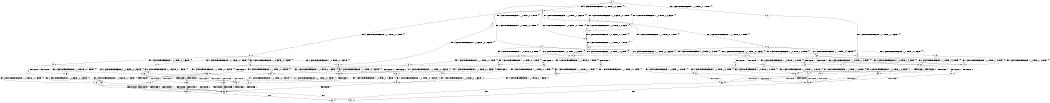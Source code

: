digraph BCG {
size = "7, 10.5";
center = TRUE;
node [shape = circle];
0 [peripheries = 2];
0 -> 1 [label = "EX !0 !ATOMIC_EXCH_BRANCH (1, +0, TRUE, +1, 3, FALSE) !{}"];
0 -> 2 [label = "EX !1 !ATOMIC_EXCH_BRANCH (1, +1, TRUE, +0, 1, TRUE) !{}"];
0 -> 3 [label = "EX !0 !ATOMIC_EXCH_BRANCH (1, +0, TRUE, +1, 3, FALSE) !{}"];
0 -> 4 [label = "EX !1 !ATOMIC_EXCH_BRANCH (1, +1, TRUE, +0, 1, TRUE) !{}"];
1 -> 5 [label = "EX !0 !ATOMIC_EXCH_BRANCH (1, +0, FALSE, +0, 1, TRUE) !{}"];
2 -> 6 [label = "EX !1 !ATOMIC_EXCH_BRANCH (1, +1, TRUE, +0, 1, FALSE) !{}"];
3 -> 5 [label = "EX !0 !ATOMIC_EXCH_BRANCH (1, +0, FALSE, +0, 1, TRUE) !{}"];
3 -> 7 [label = "EX !1 !ATOMIC_EXCH_BRANCH (1, +1, TRUE, +0, 1, TRUE) !{}"];
3 -> 8 [label = "EX !0 !ATOMIC_EXCH_BRANCH (1, +0, FALSE, +0, 1, TRUE) !{}"];
3 -> 9 [label = "EX !1 !ATOMIC_EXCH_BRANCH (1, +1, TRUE, +0, 1, TRUE) !{}"];
4 -> 6 [label = "EX !1 !ATOMIC_EXCH_BRANCH (1, +1, TRUE, +0, 1, FALSE) !{}"];
4 -> 10 [label = "EX !0 !ATOMIC_EXCH_BRANCH (1, +0, TRUE, +1, 3, TRUE) !{}"];
4 -> 11 [label = "EX !1 !ATOMIC_EXCH_BRANCH (1, +1, TRUE, +0, 1, FALSE) !{}"];
4 -> 12 [label = "EX !0 !ATOMIC_EXCH_BRANCH (1, +0, TRUE, +1, 3, TRUE) !{}"];
5 -> 13 [label = "EX !1 !ATOMIC_EXCH_BRANCH (1, +1, TRUE, +0, 1, TRUE) !{}"];
6 -> 14 [label = "EX !0 !ATOMIC_EXCH_BRANCH (1, +0, TRUE, +1, 3, TRUE) !{}"];
7 -> 15 [label = "EX !0 !ATOMIC_EXCH_BRANCH (1, +0, FALSE, +0, 1, FALSE) !{}"];
8 -> 1 [label = "EX !0 !ATOMIC_EXCH_BRANCH (1, +0, TRUE, +1, 3, FALSE) !{}"];
8 -> 13 [label = "EX !1 !ATOMIC_EXCH_BRANCH (1, +1, TRUE, +0, 1, TRUE) !{}"];
8 -> 3 [label = "EX !0 !ATOMIC_EXCH_BRANCH (1, +0, TRUE, +1, 3, FALSE) !{}"];
8 -> 16 [label = "EX !1 !ATOMIC_EXCH_BRANCH (1, +1, TRUE, +0, 1, TRUE) !{}"];
9 -> 15 [label = "EX !0 !ATOMIC_EXCH_BRANCH (1, +0, FALSE, +0, 1, FALSE) !{}"];
9 -> 17 [label = "EX !1 !ATOMIC_EXCH_BRANCH (1, +1, TRUE, +0, 1, FALSE) !{}"];
9 -> 18 [label = "EX !0 !ATOMIC_EXCH_BRANCH (1, +0, FALSE, +0, 1, FALSE) !{}"];
9 -> 19 [label = "EX !1 !ATOMIC_EXCH_BRANCH (1, +1, TRUE, +0, 1, FALSE) !{}"];
10 -> 20 [label = "EX !1 !ATOMIC_EXCH_BRANCH (1, +1, TRUE, +0, 1, TRUE) !{}"];
11 -> 14 [label = "EX !0 !ATOMIC_EXCH_BRANCH (1, +0, TRUE, +1, 3, TRUE) !{}"];
11 -> 21 [label = "TERMINATE !1"];
11 -> 22 [label = "EX !0 !ATOMIC_EXCH_BRANCH (1, +0, TRUE, +1, 3, TRUE) !{}"];
11 -> 23 [label = "TERMINATE !1"];
12 -> 20 [label = "EX !1 !ATOMIC_EXCH_BRANCH (1, +1, TRUE, +0, 1, TRUE) !{}"];
12 -> 24 [label = "TERMINATE !0"];
12 -> 25 [label = "EX !1 !ATOMIC_EXCH_BRANCH (1, +1, TRUE, +0, 1, TRUE) !{}"];
12 -> 26 [label = "TERMINATE !0"];
13 -> 10 [label = "EX !0 !ATOMIC_EXCH_BRANCH (1, +0, TRUE, +1, 3, TRUE) !{}"];
14 -> 27 [label = "TERMINATE !0"];
15 -> 28 [label = "EX !1 !ATOMIC_EXCH_BRANCH (1, +1, TRUE, +0, 1, FALSE) !{}"];
16 -> 10 [label = "EX !0 !ATOMIC_EXCH_BRANCH (1, +0, TRUE, +1, 3, TRUE) !{}"];
16 -> 29 [label = "EX !1 !ATOMIC_EXCH_BRANCH (1, +1, TRUE, +0, 1, FALSE) !{}"];
16 -> 12 [label = "EX !0 !ATOMIC_EXCH_BRANCH (1, +0, TRUE, +1, 3, TRUE) !{}"];
16 -> 30 [label = "EX !1 !ATOMIC_EXCH_BRANCH (1, +1, TRUE, +0, 1, FALSE) !{}"];
17 -> 31 [label = "EX !0 !ATOMIC_EXCH_BRANCH (1, +0, FALSE, +0, 1, FALSE) !{}"];
18 -> 28 [label = "EX !1 !ATOMIC_EXCH_BRANCH (1, +1, TRUE, +0, 1, FALSE) !{}"];
18 -> 32 [label = "TERMINATE !0"];
18 -> 33 [label = "EX !1 !ATOMIC_EXCH_BRANCH (1, +1, TRUE, +0, 1, FALSE) !{}"];
18 -> 34 [label = "TERMINATE !0"];
19 -> 31 [label = "EX !0 !ATOMIC_EXCH_BRANCH (1, +0, FALSE, +0, 1, FALSE) !{}"];
19 -> 35 [label = "TERMINATE !1"];
19 -> 36 [label = "EX !0 !ATOMIC_EXCH_BRANCH (1, +0, FALSE, +0, 1, FALSE) !{}"];
19 -> 37 [label = "TERMINATE !1"];
20 -> 28 [label = "EX !1 !ATOMIC_EXCH_BRANCH (1, +1, TRUE, +0, 1, FALSE) !{}"];
21 -> 38 [label = "EX !0 !ATOMIC_EXCH_BRANCH (1, +0, TRUE, +1, 3, TRUE) !{}"];
22 -> 27 [label = "TERMINATE !0"];
22 -> 39 [label = "TERMINATE !1"];
22 -> 40 [label = "TERMINATE !0"];
22 -> 41 [label = "TERMINATE !1"];
23 -> 38 [label = "EX !0 !ATOMIC_EXCH_BRANCH (1, +0, TRUE, +1, 3, TRUE) !{}"];
23 -> 42 [label = "EX !0 !ATOMIC_EXCH_BRANCH (1, +0, TRUE, +1, 3, TRUE) !{}"];
24 -> 43 [label = "EX !1 !ATOMIC_EXCH_BRANCH (1, +1, TRUE, +0, 1, TRUE) !{}"];
25 -> 28 [label = "EX !1 !ATOMIC_EXCH_BRANCH (1, +1, TRUE, +0, 1, FALSE) !{}"];
25 -> 32 [label = "TERMINATE !0"];
25 -> 33 [label = "EX !1 !ATOMIC_EXCH_BRANCH (1, +1, TRUE, +0, 1, FALSE) !{}"];
25 -> 34 [label = "TERMINATE !0"];
26 -> 43 [label = "EX !1 !ATOMIC_EXCH_BRANCH (1, +1, TRUE, +0, 1, TRUE) !{}"];
26 -> 44 [label = "EX !1 !ATOMIC_EXCH_BRANCH (1, +1, TRUE, +0, 1, TRUE) !{}"];
27 -> 45 [label = "TERMINATE !1"];
28 -> 46 [label = "TERMINATE !0"];
29 -> 14 [label = "EX !0 !ATOMIC_EXCH_BRANCH (1, +0, TRUE, +1, 3, TRUE) !{}"];
30 -> 14 [label = "EX !0 !ATOMIC_EXCH_BRANCH (1, +0, TRUE, +1, 3, TRUE) !{}"];
30 -> 47 [label = "TERMINATE !1"];
30 -> 22 [label = "EX !0 !ATOMIC_EXCH_BRANCH (1, +0, TRUE, +1, 3, TRUE) !{}"];
30 -> 48 [label = "TERMINATE !1"];
31 -> 46 [label = "TERMINATE !0"];
32 -> 49 [label = "EX !1 !ATOMIC_EXCH_BRANCH (1, +1, TRUE, +0, 1, FALSE) !{}"];
33 -> 46 [label = "TERMINATE !0"];
33 -> 50 [label = "TERMINATE !1"];
33 -> 51 [label = "TERMINATE !0"];
33 -> 52 [label = "TERMINATE !1"];
34 -> 49 [label = "EX !1 !ATOMIC_EXCH_BRANCH (1, +1, TRUE, +0, 1, FALSE) !{}"];
34 -> 53 [label = "EX !1 !ATOMIC_EXCH_BRANCH (1, +1, TRUE, +0, 1, FALSE) !{}"];
35 -> 54 [label = "EX !0 !ATOMIC_EXCH_BRANCH (1, +0, FALSE, +0, 1, FALSE) !{}"];
36 -> 46 [label = "TERMINATE !0"];
36 -> 50 [label = "TERMINATE !1"];
36 -> 51 [label = "TERMINATE !0"];
36 -> 52 [label = "TERMINATE !1"];
37 -> 54 [label = "EX !0 !ATOMIC_EXCH_BRANCH (1, +0, FALSE, +0, 1, FALSE) !{}"];
37 -> 55 [label = "EX !0 !ATOMIC_EXCH_BRANCH (1, +0, FALSE, +0, 1, FALSE) !{}"];
38 -> 45 [label = "TERMINATE !0"];
39 -> 45 [label = "TERMINATE !0"];
40 -> 45 [label = "TERMINATE !1"];
40 -> 56 [label = "TERMINATE !1"];
41 -> 45 [label = "TERMINATE !0"];
41 -> 56 [label = "TERMINATE !0"];
42 -> 45 [label = "TERMINATE !0"];
42 -> 56 [label = "TERMINATE !0"];
43 -> 49 [label = "EX !1 !ATOMIC_EXCH_BRANCH (1, +1, TRUE, +0, 1, FALSE) !{}"];
44 -> 49 [label = "EX !1 !ATOMIC_EXCH_BRANCH (1, +1, TRUE, +0, 1, FALSE) !{}"];
44 -> 53 [label = "EX !1 !ATOMIC_EXCH_BRANCH (1, +1, TRUE, +0, 1, FALSE) !{}"];
45 -> 57 [label = "exit"];
46 -> 58 [label = "TERMINATE !1"];
47 -> 38 [label = "EX !0 !ATOMIC_EXCH_BRANCH (1, +0, TRUE, +1, 3, TRUE) !{}"];
48 -> 38 [label = "EX !0 !ATOMIC_EXCH_BRANCH (1, +0, TRUE, +1, 3, TRUE) !{}"];
48 -> 42 [label = "EX !0 !ATOMIC_EXCH_BRANCH (1, +0, TRUE, +1, 3, TRUE) !{}"];
49 -> 58 [label = "TERMINATE !1"];
50 -> 58 [label = "TERMINATE !0"];
51 -> 58 [label = "TERMINATE !1"];
51 -> 59 [label = "TERMINATE !1"];
52 -> 58 [label = "TERMINATE !0"];
52 -> 59 [label = "TERMINATE !0"];
53 -> 58 [label = "TERMINATE !1"];
53 -> 59 [label = "TERMINATE !1"];
54 -> 58 [label = "TERMINATE !0"];
55 -> 58 [label = "TERMINATE !0"];
55 -> 59 [label = "TERMINATE !0"];
56 -> 60 [label = "exit"];
58 -> 57 [label = "exit"];
59 -> 60 [label = "exit"];
}
